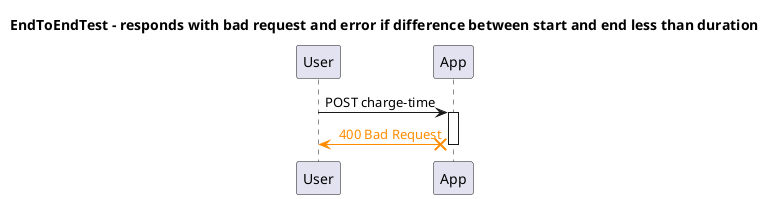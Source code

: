 @startuml
title EndToEndTest - responds with bad request and error if difference between start and end less than duration
participant "User"
participant "App"
"User" -> "App": POST charge-time
activate "App"

"App" X-[#DarkOrange]> "User": <color:DarkOrange> 400 Bad Request
deactivate "App"
@enduml